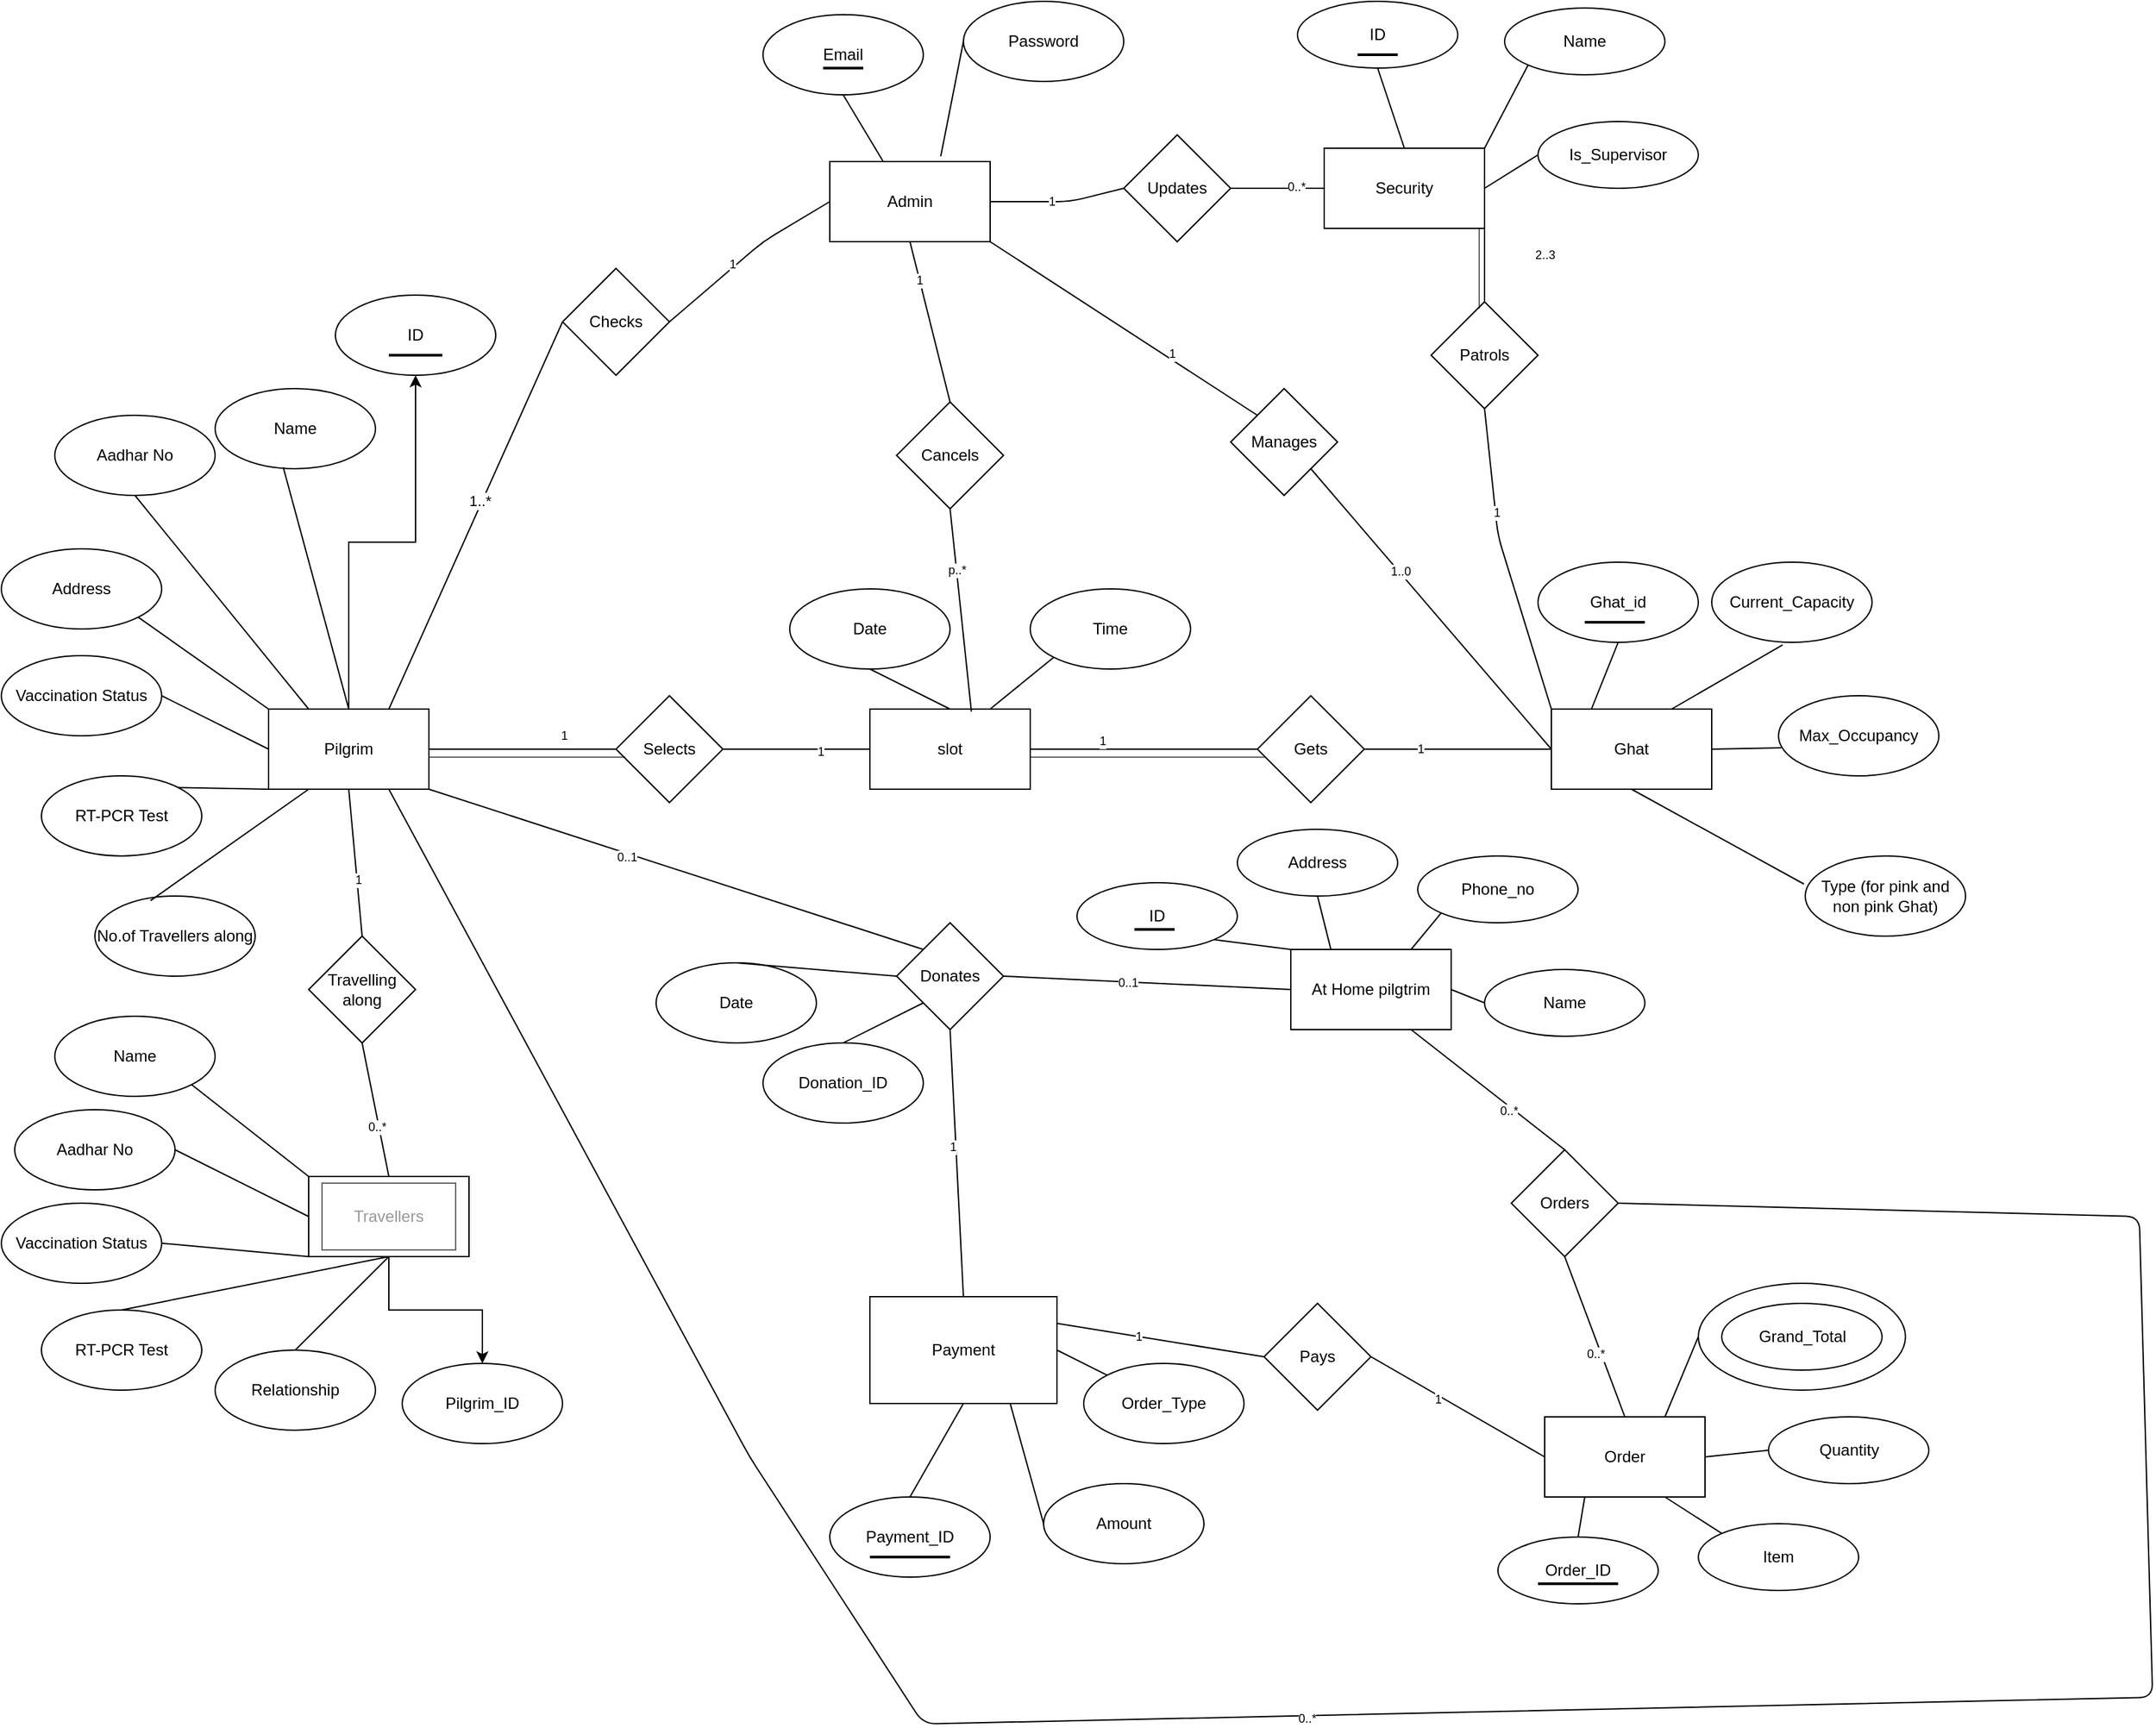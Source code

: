<mxfile version="15.2.9" type="device"><diagram id="xLj88S2SapZ2VVqxkcwq" name="Page-1"><mxGraphModel dx="2580" dy="2075" grid="1" gridSize="10" guides="1" tooltips="1" connect="1" arrows="1" fold="1" page="1" pageScale="1" pageWidth="850" pageHeight="1100" math="0" shadow="0"><root><mxCell id="0"/><mxCell id="1" parent="0"/><mxCell id="vniZsXTlsdc0SaxdSCzi-29" value="" style="edgeStyle=orthogonalEdgeStyle;rounded=0;orthogonalLoop=1;jettySize=auto;html=1;fontSize=9;" edge="1" parent="1" source="mpVSv5l8uAeKAfz1Bspx-7" target="vniZsXTlsdc0SaxdSCzi-28"><mxGeometry relative="1" as="geometry"/></mxCell><mxCell id="mpVSv5l8uAeKAfz1Bspx-7" value="Pilgrim" style="rounded=0;whiteSpace=wrap;html=1;" parent="1" vertex="1"><mxGeometry x="-620" y="180" width="120" height="60" as="geometry"/></mxCell><mxCell id="mpVSv5l8uAeKAfz1Bspx-8" value="Address" style="ellipse;whiteSpace=wrap;html=1;" parent="1" vertex="1"><mxGeometry x="-820" y="60" width="120" height="60" as="geometry"/></mxCell><mxCell id="mpVSv5l8uAeKAfz1Bspx-9" value="No.of Travellers along" style="ellipse;whiteSpace=wrap;html=1;" parent="1" vertex="1"><mxGeometry x="-750" y="320" width="120" height="60" as="geometry"/></mxCell><mxCell id="mpVSv5l8uAeKAfz1Bspx-10" value="RT-PCR Test" style="ellipse;whiteSpace=wrap;html=1;" parent="1" vertex="1"><mxGeometry x="-790" y="230" width="120" height="60" as="geometry"/></mxCell><mxCell id="mpVSv5l8uAeKAfz1Bspx-11" value="Vaccination Status" style="ellipse;whiteSpace=wrap;html=1;" parent="1" vertex="1"><mxGeometry x="-820" y="140" width="120" height="60" as="geometry"/></mxCell><mxCell id="mpVSv5l8uAeKAfz1Bspx-12" value="Aadhar No" style="ellipse;whiteSpace=wrap;html=1;" parent="1" vertex="1"><mxGeometry x="-780" y="-40" width="120" height="60" as="geometry"/></mxCell><mxCell id="mpVSv5l8uAeKAfz1Bspx-13" value="Name" style="ellipse;whiteSpace=wrap;html=1;" parent="1" vertex="1"><mxGeometry x="-660" y="-60" width="120" height="60" as="geometry"/></mxCell><mxCell id="mpVSv5l8uAeKAfz1Bspx-14" value="" style="endArrow=none;html=1;entryX=1;entryY=1;entryDx=0;entryDy=0;exitX=0;exitY=0;exitDx=0;exitDy=0;" parent="1" source="mpVSv5l8uAeKAfz1Bspx-7" target="mpVSv5l8uAeKAfz1Bspx-8" edge="1"><mxGeometry width="50" height="50" relative="1" as="geometry"><mxPoint x="-40" y="240" as="sourcePoint"/><mxPoint x="10" y="190" as="targetPoint"/></mxGeometry></mxCell><mxCell id="mpVSv5l8uAeKAfz1Bspx-15" value="" style="endArrow=none;html=1;entryX=0.5;entryY=1;entryDx=0;entryDy=0;exitX=0.25;exitY=0;exitDx=0;exitDy=0;" parent="1" source="mpVSv5l8uAeKAfz1Bspx-7" target="mpVSv5l8uAeKAfz1Bspx-12" edge="1"><mxGeometry width="50" height="50" relative="1" as="geometry"><mxPoint x="-330" y="200" as="sourcePoint"/><mxPoint x="-417.574" y="141.213" as="targetPoint"/></mxGeometry></mxCell><mxCell id="mpVSv5l8uAeKAfz1Bspx-16" value="" style="endArrow=none;html=1;entryX=0.425;entryY=0.983;entryDx=0;entryDy=0;exitX=0.5;exitY=0;exitDx=0;exitDy=0;entryPerimeter=0;" parent="1" source="mpVSv5l8uAeKAfz1Bspx-7" target="mpVSv5l8uAeKAfz1Bspx-13" edge="1"><mxGeometry width="50" height="50" relative="1" as="geometry"><mxPoint x="-320" y="210" as="sourcePoint"/><mxPoint x="-407.574" y="151.213" as="targetPoint"/></mxGeometry></mxCell><mxCell id="mpVSv5l8uAeKAfz1Bspx-17" value="" style="endArrow=none;html=1;entryX=1;entryY=0.5;entryDx=0;entryDy=0;exitX=0;exitY=0.5;exitDx=0;exitDy=0;" parent="1" source="mpVSv5l8uAeKAfz1Bspx-7" target="mpVSv5l8uAeKAfz1Bspx-11" edge="1"><mxGeometry width="50" height="50" relative="1" as="geometry"><mxPoint x="-310" y="220" as="sourcePoint"/><mxPoint x="-397.574" y="161.213" as="targetPoint"/></mxGeometry></mxCell><mxCell id="mpVSv5l8uAeKAfz1Bspx-18" value="" style="endArrow=none;html=1;entryX=1;entryY=0;entryDx=0;entryDy=0;exitX=0;exitY=1;exitDx=0;exitDy=0;" parent="1" source="mpVSv5l8uAeKAfz1Bspx-7" target="mpVSv5l8uAeKAfz1Bspx-10" edge="1"><mxGeometry width="50" height="50" relative="1" as="geometry"><mxPoint x="-300" y="230" as="sourcePoint"/><mxPoint x="-387.574" y="171.213" as="targetPoint"/></mxGeometry></mxCell><mxCell id="mpVSv5l8uAeKAfz1Bspx-19" value="" style="endArrow=none;html=1;entryX=0.25;entryY=1;entryDx=0;entryDy=0;exitX=0.347;exitY=0.057;exitDx=0;exitDy=0;exitPerimeter=0;" parent="1" source="mpVSv5l8uAeKAfz1Bspx-9" target="mpVSv5l8uAeKAfz1Bspx-7" edge="1"><mxGeometry width="50" height="50" relative="1" as="geometry"><mxPoint x="-290" y="240" as="sourcePoint"/><mxPoint x="-377.574" y="181.213" as="targetPoint"/></mxGeometry></mxCell><mxCell id="mpVSv5l8uAeKAfz1Bspx-20" value="Travelling along" style="rhombus;whiteSpace=wrap;html=1;" parent="1" vertex="1"><mxGeometry x="-590" y="350" width="80" height="80" as="geometry"/></mxCell><mxCell id="mpVSv5l8uAeKAfz1Bspx-21" value="" style="endArrow=none;html=1;entryX=0.5;entryY=1;entryDx=0;entryDy=0;exitX=0.5;exitY=0;exitDx=0;exitDy=0;" parent="1" source="mpVSv5l8uAeKAfz1Bspx-20" target="mpVSv5l8uAeKAfz1Bspx-7" edge="1"><mxGeometry width="50" height="50" relative="1" as="geometry"><mxPoint x="-310" y="250" as="sourcePoint"/><mxPoint x="-260" y="200" as="targetPoint"/></mxGeometry></mxCell><mxCell id="vniZsXTlsdc0SaxdSCzi-15" value="1" style="edgeLabel;html=1;align=center;verticalAlign=middle;resizable=0;points=[];fontSize=9;" vertex="1" connectable="0" parent="mpVSv5l8uAeKAfz1Bspx-21"><mxGeometry x="-0.227" y="-1" relative="1" as="geometry"><mxPoint as="offset"/></mxGeometry></mxCell><mxCell id="mpVSv5l8uAeKAfz1Bspx-22" value="" style="endArrow=none;html=1;entryX=0.5;entryY=1;entryDx=0;entryDy=0;exitX=0.5;exitY=0;exitDx=0;exitDy=0;" parent="1" source="mpVSv5l8uAeKAfz1Bspx-23" target="mpVSv5l8uAeKAfz1Bspx-20" edge="1"><mxGeometry width="50" height="50" relative="1" as="geometry"><mxPoint x="-290" y="560" as="sourcePoint"/><mxPoint x="-260" y="360" as="targetPoint"/></mxGeometry></mxCell><mxCell id="vniZsXTlsdc0SaxdSCzi-16" value="0..*" style="edgeLabel;html=1;align=center;verticalAlign=middle;resizable=0;points=[];fontSize=9;" vertex="1" connectable="0" parent="mpVSv5l8uAeKAfz1Bspx-22"><mxGeometry x="-0.225" y="2" relative="1" as="geometry"><mxPoint y="1" as="offset"/></mxGeometry></mxCell><mxCell id="vniZsXTlsdc0SaxdSCzi-34" value="" style="edgeStyle=orthogonalEdgeStyle;rounded=0;orthogonalLoop=1;jettySize=auto;html=1;fontSize=9;" edge="1" parent="1" source="mpVSv5l8uAeKAfz1Bspx-23" target="vniZsXTlsdc0SaxdSCzi-33"><mxGeometry relative="1" as="geometry"/></mxCell><mxCell id="mpVSv5l8uAeKAfz1Bspx-23" value="Travellers" style="rounded=0;whiteSpace=wrap;html=1;" parent="1" vertex="1"><mxGeometry x="-590" y="530" width="120" height="60" as="geometry"/></mxCell><mxCell id="mpVSv5l8uAeKAfz1Bspx-24" value="Name" style="ellipse;whiteSpace=wrap;html=1;" parent="1" vertex="1"><mxGeometry x="-780" y="410" width="120" height="60" as="geometry"/></mxCell><mxCell id="mpVSv5l8uAeKAfz1Bspx-25" value="Aadhar No" style="ellipse;whiteSpace=wrap;html=1;" parent="1" vertex="1"><mxGeometry x="-810" y="480" width="120" height="60" as="geometry"/></mxCell><mxCell id="mpVSv5l8uAeKAfz1Bspx-26" value="Vaccination Status" style="ellipse;whiteSpace=wrap;html=1;" parent="1" vertex="1"><mxGeometry x="-820" y="550" width="120" height="60" as="geometry"/></mxCell><mxCell id="mpVSv5l8uAeKAfz1Bspx-27" value="RT-PCR Test" style="ellipse;whiteSpace=wrap;html=1;" parent="1" vertex="1"><mxGeometry x="-790" y="630" width="120" height="60" as="geometry"/></mxCell><mxCell id="mpVSv5l8uAeKAfz1Bspx-28" value="Relationship" style="ellipse;whiteSpace=wrap;html=1;" parent="1" vertex="1"><mxGeometry x="-660" y="660" width="120" height="60" as="geometry"/></mxCell><mxCell id="mpVSv5l8uAeKAfz1Bspx-29" value="" style="endArrow=none;html=1;entryX=1;entryY=1;entryDx=0;entryDy=0;exitX=0;exitY=0;exitDx=0;exitDy=0;" parent="1" source="mpVSv5l8uAeKAfz1Bspx-23" target="mpVSv5l8uAeKAfz1Bspx-24" edge="1"><mxGeometry width="50" height="50" relative="1" as="geometry"><mxPoint x="-568.36" y="303.42" as="sourcePoint"/><mxPoint x="-520" y="230" as="targetPoint"/></mxGeometry></mxCell><mxCell id="mpVSv5l8uAeKAfz1Bspx-30" value="" style="endArrow=none;html=1;entryX=1;entryY=0.5;entryDx=0;entryDy=0;exitX=0;exitY=0.5;exitDx=0;exitDy=0;" parent="1" source="mpVSv5l8uAeKAfz1Bspx-23" target="mpVSv5l8uAeKAfz1Bspx-25" edge="1"><mxGeometry width="50" height="50" relative="1" as="geometry"><mxPoint x="-558.36" y="313.42" as="sourcePoint"/><mxPoint x="-510" y="240" as="targetPoint"/></mxGeometry></mxCell><mxCell id="mpVSv5l8uAeKAfz1Bspx-31" value="" style="endArrow=none;html=1;entryX=0;entryY=1;entryDx=0;entryDy=0;exitX=1;exitY=0.5;exitDx=0;exitDy=0;" parent="1" source="mpVSv5l8uAeKAfz1Bspx-26" target="mpVSv5l8uAeKAfz1Bspx-23" edge="1"><mxGeometry width="50" height="50" relative="1" as="geometry"><mxPoint x="-548.36" y="323.42" as="sourcePoint"/><mxPoint x="-500" y="250" as="targetPoint"/></mxGeometry></mxCell><mxCell id="mpVSv5l8uAeKAfz1Bspx-32" value="" style="endArrow=none;html=1;entryX=0.5;entryY=1;entryDx=0;entryDy=0;exitX=0.5;exitY=0;exitDx=0;exitDy=0;" parent="1" source="mpVSv5l8uAeKAfz1Bspx-27" target="mpVSv5l8uAeKAfz1Bspx-23" edge="1"><mxGeometry width="50" height="50" relative="1" as="geometry"><mxPoint x="-538.36" y="333.42" as="sourcePoint"/><mxPoint x="-490" y="260" as="targetPoint"/></mxGeometry></mxCell><mxCell id="mpVSv5l8uAeKAfz1Bspx-33" value="" style="endArrow=none;html=1;entryX=0.5;entryY=0;entryDx=0;entryDy=0;exitX=0.5;exitY=1;exitDx=0;exitDy=0;" parent="1" source="mpVSv5l8uAeKAfz1Bspx-23" target="mpVSv5l8uAeKAfz1Bspx-28" edge="1"><mxGeometry width="50" height="50" relative="1" as="geometry"><mxPoint x="-530" y="590" as="sourcePoint"/><mxPoint x="-600" y="670" as="targetPoint"/></mxGeometry></mxCell><mxCell id="mpVSv5l8uAeKAfz1Bspx-34" value="Selects" style="rhombus;whiteSpace=wrap;html=1;" parent="1" vertex="1"><mxGeometry x="-360" y="170" width="80" height="80" as="geometry"/></mxCell><mxCell id="mpVSv5l8uAeKAfz1Bspx-35" value="" style="endArrow=none;html=1;entryX=1;entryY=0.5;entryDx=0;entryDy=0;exitX=0;exitY=0.5;exitDx=0;exitDy=0;" parent="1" source="mpVSv5l8uAeKAfz1Bspx-34" target="mpVSv5l8uAeKAfz1Bspx-7" edge="1"><mxGeometry width="50" height="50" relative="1" as="geometry"><mxPoint x="-568.36" y="303.42" as="sourcePoint"/><mxPoint x="-520" y="230" as="targetPoint"/></mxGeometry></mxCell><mxCell id="vniZsXTlsdc0SaxdSCzi-11" value="1" style="edgeLabel;html=1;align=center;verticalAlign=middle;resizable=0;points=[];fontSize=9;" vertex="1" connectable="0" parent="mpVSv5l8uAeKAfz1Bspx-35"><mxGeometry x="-0.406" y="-3" relative="1" as="geometry"><mxPoint x="2" y="-7" as="offset"/></mxGeometry></mxCell><mxCell id="mpVSv5l8uAeKAfz1Bspx-36" value="" style="endArrow=none;html=1;entryX=1;entryY=0.5;entryDx=0;entryDy=0;exitX=0;exitY=0.5;exitDx=0;exitDy=0;" parent="1" source="mpVSv5l8uAeKAfz1Bspx-37" target="mpVSv5l8uAeKAfz1Bspx-34" edge="1"><mxGeometry width="50" height="50" relative="1" as="geometry"><mxPoint x="-190" y="210" as="sourcePoint"/><mxPoint x="-510" y="240" as="targetPoint"/></mxGeometry></mxCell><mxCell id="vniZsXTlsdc0SaxdSCzi-12" value="1" style="edgeLabel;html=1;align=center;verticalAlign=middle;resizable=0;points=[];fontSize=9;" vertex="1" connectable="0" parent="mpVSv5l8uAeKAfz1Bspx-36"><mxGeometry x="-0.322" y="2" relative="1" as="geometry"><mxPoint as="offset"/></mxGeometry></mxCell><mxCell id="mpVSv5l8uAeKAfz1Bspx-37" value="slot" style="rounded=0;whiteSpace=wrap;html=1;" parent="1" vertex="1"><mxGeometry x="-170" y="180" width="120" height="60" as="geometry"/></mxCell><mxCell id="mpVSv5l8uAeKAfz1Bspx-38" value="Date" style="ellipse;whiteSpace=wrap;html=1;" parent="1" vertex="1"><mxGeometry x="-230" y="90" width="120" height="60" as="geometry"/></mxCell><mxCell id="mpVSv5l8uAeKAfz1Bspx-39" value="Time" style="ellipse;whiteSpace=wrap;html=1;" parent="1" vertex="1"><mxGeometry x="-50" y="90" width="120" height="60" as="geometry"/></mxCell><mxCell id="mpVSv5l8uAeKAfz1Bspx-40" value="" style="endArrow=none;html=1;entryX=0.5;entryY=1;entryDx=0;entryDy=0;exitX=0.5;exitY=0;exitDx=0;exitDy=0;" parent="1" source="mpVSv5l8uAeKAfz1Bspx-37" target="mpVSv5l8uAeKAfz1Bspx-38" edge="1"><mxGeometry width="50" height="50" relative="1" as="geometry"><mxPoint x="-460" y="170" as="sourcePoint"/><mxPoint x="-412.426" y="131.213" as="targetPoint"/></mxGeometry></mxCell><mxCell id="mpVSv5l8uAeKAfz1Bspx-41" value="" style="endArrow=none;html=1;entryX=0;entryY=1;entryDx=0;entryDy=0;exitX=0.75;exitY=0;exitDx=0;exitDy=0;" parent="1" source="mpVSv5l8uAeKAfz1Bspx-37" target="mpVSv5l8uAeKAfz1Bspx-39" edge="1"><mxGeometry width="50" height="50" relative="1" as="geometry"><mxPoint x="-450" y="180" as="sourcePoint"/><mxPoint x="-402.426" y="141.213" as="targetPoint"/></mxGeometry></mxCell><mxCell id="mpVSv5l8uAeKAfz1Bspx-42" value="Admin" style="rounded=0;whiteSpace=wrap;html=1;" parent="1" vertex="1"><mxGeometry x="-200" y="-230" width="120" height="60" as="geometry"/></mxCell><mxCell id="mpVSv5l8uAeKAfz1Bspx-43" value="Email" style="ellipse;whiteSpace=wrap;html=1;" parent="1" vertex="1"><mxGeometry x="-250" y="-340" width="120" height="60" as="geometry"/></mxCell><mxCell id="mpVSv5l8uAeKAfz1Bspx-44" value="Password" style="ellipse;whiteSpace=wrap;html=1;" parent="1" vertex="1"><mxGeometry x="-100" y="-350" width="120" height="60" as="geometry"/></mxCell><mxCell id="mpVSv5l8uAeKAfz1Bspx-45" value="" style="endArrow=none;html=1;exitX=0.5;exitY=1;exitDx=0;exitDy=0;" parent="1" source="mpVSv5l8uAeKAfz1Bspx-43" edge="1"><mxGeometry width="50" height="50" relative="1" as="geometry"><mxPoint x="-180" y="220" as="sourcePoint"/><mxPoint x="-160" y="-230" as="targetPoint"/></mxGeometry></mxCell><mxCell id="mpVSv5l8uAeKAfz1Bspx-46" value="" style="endArrow=none;html=1;exitX=0;exitY=0.5;exitDx=0;exitDy=0;entryX=0.692;entryY=-0.067;entryDx=0;entryDy=0;entryPerimeter=0;" parent="1" source="mpVSv5l8uAeKAfz1Bspx-44" target="mpVSv5l8uAeKAfz1Bspx-42" edge="1"><mxGeometry width="50" height="50" relative="1" as="geometry"><mxPoint x="-170" y="230" as="sourcePoint"/><mxPoint x="-117" y="-260" as="targetPoint"/></mxGeometry></mxCell><mxCell id="mpVSv5l8uAeKAfz1Bspx-47" value="Checks" style="rhombus;whiteSpace=wrap;html=1;" parent="1" vertex="1"><mxGeometry x="-400" y="-150" width="80" height="80" as="geometry"/></mxCell><mxCell id="mpVSv5l8uAeKAfz1Bspx-51" value="" style="endArrow=none;html=1;entryX=1;entryY=0.5;entryDx=0;entryDy=0;exitX=0;exitY=0.5;exitDx=0;exitDy=0;" parent="1" source="mpVSv5l8uAeKAfz1Bspx-42" target="mpVSv5l8uAeKAfz1Bspx-47" edge="1"><mxGeometry width="50" height="50" relative="1" as="geometry"><mxPoint x="-160" y="240" as="sourcePoint"/><mxPoint x="-220" y="240" as="targetPoint"/><Array as="points"><mxPoint x="-250" y="-170"/></Array></mxGeometry></mxCell><mxCell id="vniZsXTlsdc0SaxdSCzi-1" value="1" style="edgeLabel;html=1;align=center;verticalAlign=middle;resizable=0;points=[];fontSize=9;" vertex="1" connectable="0" parent="mpVSv5l8uAeKAfz1Bspx-51"><mxGeometry x="0.158" y="-2" relative="1" as="geometry"><mxPoint as="offset"/></mxGeometry></mxCell><mxCell id="mpVSv5l8uAeKAfz1Bspx-52" value="" style="endArrow=none;html=1;exitX=0.75;exitY=0;exitDx=0;exitDy=0;entryX=0;entryY=0.5;entryDx=0;entryDy=0;" parent="1" source="mpVSv5l8uAeKAfz1Bspx-7" target="mpVSv5l8uAeKAfz1Bspx-47" edge="1"><mxGeometry width="50" height="50" relative="1" as="geometry"><mxPoint x="-150" y="250" as="sourcePoint"/><mxPoint x="-210" y="250" as="targetPoint"/></mxGeometry></mxCell><mxCell id="vniZsXTlsdc0SaxdSCzi-2" value="&lt;font style=&quot;font-size: 11px&quot;&gt;1..*&lt;/font&gt;" style="edgeLabel;html=1;align=center;verticalAlign=middle;resizable=0;points=[];fontSize=9;" vertex="1" connectable="0" parent="mpVSv5l8uAeKAfz1Bspx-52"><mxGeometry x="0.074" y="2" relative="1" as="geometry"><mxPoint as="offset"/></mxGeometry></mxCell><mxCell id="IW15m-HlEWw7zOgPFWMC-1" value="" style="rhombus;whiteSpace=wrap;html=1;" parent="1" vertex="1"><mxGeometry x="120" y="170" width="80" height="80" as="geometry"/></mxCell><mxCell id="IW15m-HlEWw7zOgPFWMC-2" value="Ghat" style="rounded=0;whiteSpace=wrap;html=1;" parent="1" vertex="1"><mxGeometry x="340" y="180" width="120" height="60" as="geometry"/></mxCell><mxCell id="IW15m-HlEWw7zOgPFWMC-3" value="Gets" style="text;html=1;strokeColor=none;fillColor=none;align=center;verticalAlign=middle;whiteSpace=wrap;rounded=0;" parent="1" vertex="1"><mxGeometry x="140" y="200" width="40" height="20" as="geometry"/></mxCell><mxCell id="IW15m-HlEWw7zOgPFWMC-4" value="" style="endArrow=none;html=1;exitX=1;exitY=0.5;exitDx=0;exitDy=0;entryX=0;entryY=0.5;entryDx=0;entryDy=0;" parent="1" source="mpVSv5l8uAeKAfz1Bspx-37" target="IW15m-HlEWw7zOgPFWMC-1" edge="1"><mxGeometry width="50" height="50" relative="1" as="geometry"><mxPoint x="140" y="450" as="sourcePoint"/><mxPoint x="110" y="210" as="targetPoint"/></mxGeometry></mxCell><mxCell id="vniZsXTlsdc0SaxdSCzi-13" value="1" style="edgeLabel;html=1;align=center;verticalAlign=middle;resizable=0;points=[];fontSize=9;" vertex="1" connectable="0" parent="IW15m-HlEWw7zOgPFWMC-4"><mxGeometry x="-0.363" y="1" relative="1" as="geometry"><mxPoint y="-5" as="offset"/></mxGeometry></mxCell><mxCell id="IW15m-HlEWw7zOgPFWMC-5" value="" style="endArrow=none;html=1;exitX=1;exitY=0.5;exitDx=0;exitDy=0;entryX=0;entryY=0.5;entryDx=0;entryDy=0;" parent="1" source="IW15m-HlEWw7zOgPFWMC-1" target="IW15m-HlEWw7zOgPFWMC-2" edge="1"><mxGeometry width="50" height="50" relative="1" as="geometry"><mxPoint x="-60" y="220" as="sourcePoint"/><mxPoint x="130" y="220" as="targetPoint"/></mxGeometry></mxCell><mxCell id="vniZsXTlsdc0SaxdSCzi-14" value="1" style="edgeLabel;html=1;align=center;verticalAlign=middle;resizable=0;points=[];fontSize=9;" vertex="1" connectable="0" parent="IW15m-HlEWw7zOgPFWMC-5"><mxGeometry x="-0.41" relative="1" as="geometry"><mxPoint as="offset"/></mxGeometry></mxCell><mxCell id="IW15m-HlEWw7zOgPFWMC-6" value="Ghat_id" style="ellipse;whiteSpace=wrap;html=1;" parent="1" vertex="1"><mxGeometry x="330" y="70" width="120" height="60" as="geometry"/></mxCell><mxCell id="IW15m-HlEWw7zOgPFWMC-7" value="Type (for pink and non pink Ghat)" style="ellipse;whiteSpace=wrap;html=1;" parent="1" vertex="1"><mxGeometry x="530" y="290" width="120" height="60" as="geometry"/></mxCell><mxCell id="IW15m-HlEWw7zOgPFWMC-8" value="Max_Occupancy" style="ellipse;whiteSpace=wrap;html=1;" parent="1" vertex="1"><mxGeometry x="510" y="170" width="120" height="60" as="geometry"/></mxCell><mxCell id="IW15m-HlEWw7zOgPFWMC-9" value="Current_Capacity" style="ellipse;whiteSpace=wrap;html=1;" parent="1" vertex="1"><mxGeometry x="460" y="70" width="120" height="60" as="geometry"/></mxCell><mxCell id="IW15m-HlEWw7zOgPFWMC-10" value="" style="endArrow=none;html=1;exitX=0.25;exitY=0;exitDx=0;exitDy=0;entryX=0.5;entryY=1;entryDx=0;entryDy=0;" parent="1" source="IW15m-HlEWw7zOgPFWMC-2" target="IW15m-HlEWw7zOgPFWMC-6" edge="1"><mxGeometry width="50" height="50" relative="1" as="geometry"><mxPoint x="210" y="220" as="sourcePoint"/><mxPoint x="350" y="220" as="targetPoint"/></mxGeometry></mxCell><mxCell id="IW15m-HlEWw7zOgPFWMC-11" value="" style="endArrow=none;html=1;exitX=0.75;exitY=0;exitDx=0;exitDy=0;entryX=0.442;entryY=1.033;entryDx=0;entryDy=0;entryPerimeter=0;" parent="1" source="IW15m-HlEWw7zOgPFWMC-2" target="IW15m-HlEWw7zOgPFWMC-9" edge="1"><mxGeometry width="50" height="50" relative="1" as="geometry"><mxPoint x="220" y="230" as="sourcePoint"/><mxPoint x="370" y="150" as="targetPoint"/></mxGeometry></mxCell><mxCell id="IW15m-HlEWw7zOgPFWMC-12" value="" style="endArrow=none;html=1;exitX=0.5;exitY=1;exitDx=0;exitDy=0;entryX=-0.008;entryY=0.35;entryDx=0;entryDy=0;entryPerimeter=0;" parent="1" source="IW15m-HlEWw7zOgPFWMC-2" target="IW15m-HlEWw7zOgPFWMC-7" edge="1"><mxGeometry width="50" height="50" relative="1" as="geometry"><mxPoint x="380" y="190" as="sourcePoint"/><mxPoint x="370" y="150" as="targetPoint"/></mxGeometry></mxCell><mxCell id="IW15m-HlEWw7zOgPFWMC-13" value="" style="endArrow=none;html=1;exitX=1;exitY=0.5;exitDx=0;exitDy=0;entryX=0.017;entryY=0.65;entryDx=0;entryDy=0;entryPerimeter=0;" parent="1" source="IW15m-HlEWw7zOgPFWMC-2" target="IW15m-HlEWw7zOgPFWMC-8" edge="1"><mxGeometry width="50" height="50" relative="1" as="geometry"><mxPoint x="410" y="250" as="sourcePoint"/><mxPoint x="539.04" y="321" as="targetPoint"/></mxGeometry></mxCell><mxCell id="IW15m-HlEWw7zOgPFWMC-14" value="Manages" style="rhombus;whiteSpace=wrap;html=1;" parent="1" vertex="1"><mxGeometry x="100" y="-60" width="80" height="80" as="geometry"/></mxCell><mxCell id="IW15m-HlEWw7zOgPFWMC-15" value="" style="endArrow=none;html=1;entryX=0;entryY=0;entryDx=0;entryDy=0;exitX=1;exitY=1;exitDx=0;exitDy=0;" parent="1" source="mpVSv5l8uAeKAfz1Bspx-42" target="IW15m-HlEWw7zOgPFWMC-14" edge="1"><mxGeometry width="50" height="50" relative="1" as="geometry"><mxPoint x="-10" y="510" as="sourcePoint"/><mxPoint x="40" y="460" as="targetPoint"/></mxGeometry></mxCell><mxCell id="vniZsXTlsdc0SaxdSCzi-7" value="1" style="edgeLabel;html=1;align=center;verticalAlign=middle;resizable=0;points=[];fontSize=9;" vertex="1" connectable="0" parent="IW15m-HlEWw7zOgPFWMC-15"><mxGeometry x="0.333" y="4" relative="1" as="geometry"><mxPoint as="offset"/></mxGeometry></mxCell><mxCell id="IW15m-HlEWw7zOgPFWMC-16" value="" style="endArrow=none;html=1;entryX=0;entryY=0.5;entryDx=0;entryDy=0;exitX=1;exitY=1;exitDx=0;exitDy=0;" parent="1" source="IW15m-HlEWw7zOgPFWMC-14" target="IW15m-HlEWw7zOgPFWMC-2" edge="1"><mxGeometry width="50" height="50" relative="1" as="geometry"><mxPoint x="-120" y="490" as="sourcePoint"/><mxPoint x="90" y="410" as="targetPoint"/></mxGeometry></mxCell><mxCell id="vniZsXTlsdc0SaxdSCzi-8" value="1..0" style="edgeLabel;html=1;align=center;verticalAlign=middle;resizable=0;points=[];fontSize=9;" vertex="1" connectable="0" parent="IW15m-HlEWw7zOgPFWMC-16"><mxGeometry x="-0.26" relative="1" as="geometry"><mxPoint y="-1" as="offset"/></mxGeometry></mxCell><mxCell id="IW15m-HlEWw7zOgPFWMC-20" value="" style="endArrow=none;html=1;entryX=0.5;entryY=1;entryDx=0;entryDy=0;exitX=0.633;exitY=0.03;exitDx=0;exitDy=0;exitPerimeter=0;" parent="1" source="mpVSv5l8uAeKAfz1Bspx-37" target="IW15m-HlEWw7zOgPFWMC-21" edge="1"><mxGeometry width="50" height="50" relative="1" as="geometry"><mxPoint x="-160" y="180" as="sourcePoint"/><mxPoint x="-110" y="130" as="targetPoint"/><Array as="points"/></mxGeometry></mxCell><mxCell id="vniZsXTlsdc0SaxdSCzi-4" value="p..*" style="edgeLabel;html=1;align=center;verticalAlign=middle;resizable=0;points=[];fontSize=9;" vertex="1" connectable="0" parent="IW15m-HlEWw7zOgPFWMC-20"><mxGeometry x="0.413" y="1" relative="1" as="geometry"><mxPoint x="1" y="1" as="offset"/></mxGeometry></mxCell><mxCell id="IW15m-HlEWw7zOgPFWMC-22" value="" style="endArrow=none;html=1;entryX=0.5;entryY=1;entryDx=0;entryDy=0;exitX=0.5;exitY=0;exitDx=0;exitDy=0;" parent="1" source="IW15m-HlEWw7zOgPFWMC-21" target="mpVSv5l8uAeKAfz1Bspx-42" edge="1"><mxGeometry width="50" height="50" relative="1" as="geometry"><mxPoint x="-490" y="190" as="sourcePoint"/><mxPoint x="-200" y="-20" as="targetPoint"/></mxGeometry></mxCell><mxCell id="vniZsXTlsdc0SaxdSCzi-3" value="1" style="edgeLabel;html=1;align=center;verticalAlign=middle;resizable=0;points=[];fontSize=9;" vertex="1" connectable="0" parent="IW15m-HlEWw7zOgPFWMC-22"><mxGeometry x="0.52" relative="1" as="geometry"><mxPoint as="offset"/></mxGeometry></mxCell><mxCell id="IW15m-HlEWw7zOgPFWMC-24" value="" style="group" parent="1" vertex="1" connectable="0"><mxGeometry x="-150" y="-50" width="80" height="80" as="geometry"/></mxCell><mxCell id="IW15m-HlEWw7zOgPFWMC-21" value="" style="rhombus;whiteSpace=wrap;html=1;" parent="IW15m-HlEWw7zOgPFWMC-24" vertex="1"><mxGeometry width="80" height="80" as="geometry"/></mxCell><mxCell id="IW15m-HlEWw7zOgPFWMC-23" value="Cancels" style="text;html=1;strokeColor=none;fillColor=none;align=center;verticalAlign=middle;whiteSpace=wrap;rounded=0;" parent="IW15m-HlEWw7zOgPFWMC-24" vertex="1"><mxGeometry x="20" y="30" width="40" height="20" as="geometry"/></mxCell><mxCell id="IW15m-HlEWw7zOgPFWMC-32" value="Donates" style="rhombus;whiteSpace=wrap;html=1;" parent="1" vertex="1"><mxGeometry x="-150" y="340" width="80" height="80" as="geometry"/></mxCell><mxCell id="IW15m-HlEWw7zOgPFWMC-33" value="" style="endArrow=none;html=1;exitX=1;exitY=1;exitDx=0;exitDy=0;entryX=0;entryY=0;entryDx=0;entryDy=0;" parent="1" source="mpVSv5l8uAeKAfz1Bspx-7" target="IW15m-HlEWw7zOgPFWMC-32" edge="1"><mxGeometry width="50" height="50" relative="1" as="geometry"><mxPoint x="-120" y="490" as="sourcePoint"/><mxPoint x="-70" y="440" as="targetPoint"/></mxGeometry></mxCell><mxCell id="vniZsXTlsdc0SaxdSCzi-17" value="0..1" style="edgeLabel;html=1;align=center;verticalAlign=middle;resizable=0;points=[];fontSize=9;" vertex="1" connectable="0" parent="IW15m-HlEWw7zOgPFWMC-33"><mxGeometry x="-0.198" y="-3" relative="1" as="geometry"><mxPoint as="offset"/></mxGeometry></mxCell><mxCell id="IW15m-HlEWw7zOgPFWMC-34" value="" style="endArrow=none;html=1;entryX=0.5;entryY=0;entryDx=0;entryDy=0;exitX=0.5;exitY=1;exitDx=0;exitDy=0;" parent="1" source="IW15m-HlEWw7zOgPFWMC-32" target="IW15m-HlEWw7zOgPFWMC-39" edge="1"><mxGeometry width="50" height="50" relative="1" as="geometry"><mxPoint x="-110" y="420" as="sourcePoint"/><mxPoint x="-210" y="481" as="targetPoint"/></mxGeometry></mxCell><mxCell id="vniZsXTlsdc0SaxdSCzi-18" value="1" style="edgeLabel;html=1;align=center;verticalAlign=middle;resizable=0;points=[];fontSize=9;" vertex="1" connectable="0" parent="IW15m-HlEWw7zOgPFWMC-34"><mxGeometry x="-0.127" y="-3" relative="1" as="geometry"><mxPoint as="offset"/></mxGeometry></mxCell><mxCell id="IW15m-HlEWw7zOgPFWMC-35" value="Amount" style="ellipse;whiteSpace=wrap;html=1;" parent="1" vertex="1"><mxGeometry x="-40" y="760" width="120" height="60" as="geometry"/></mxCell><mxCell id="IW15m-HlEWw7zOgPFWMC-36" value="" style="endArrow=none;html=1;entryX=0;entryY=0.5;entryDx=0;entryDy=0;exitX=0.75;exitY=1;exitDx=0;exitDy=0;" parent="1" source="IW15m-HlEWw7zOgPFWMC-39" target="IW15m-HlEWw7zOgPFWMC-35" edge="1"><mxGeometry width="50" height="50" relative="1" as="geometry"><mxPoint x="-60" y="560" as="sourcePoint"/><mxPoint x="-65" y="200" as="targetPoint"/></mxGeometry></mxCell><mxCell id="IW15m-HlEWw7zOgPFWMC-37" value="Payment_ID" style="ellipse;whiteSpace=wrap;html=1;" parent="1" vertex="1"><mxGeometry x="-200" y="770" width="120" height="60" as="geometry"/></mxCell><mxCell id="IW15m-HlEWw7zOgPFWMC-38" value="" style="endArrow=none;html=1;exitX=0.5;exitY=0;exitDx=0;exitDy=0;entryX=0.5;entryY=1;entryDx=0;entryDy=0;" parent="1" source="IW15m-HlEWw7zOgPFWMC-37" target="IW15m-HlEWw7zOgPFWMC-39" edge="1"><mxGeometry width="50" height="50" relative="1" as="geometry"><mxPoint x="-120" y="490" as="sourcePoint"/><mxPoint x="-130" y="550" as="targetPoint"/></mxGeometry></mxCell><mxCell id="IW15m-HlEWw7zOgPFWMC-40" value="Payment" style="group" parent="1" vertex="1" connectable="0"><mxGeometry x="-170" y="620" width="140" height="80" as="geometry"/></mxCell><mxCell id="IW15m-HlEWw7zOgPFWMC-39" value="Payment" style="rounded=0;whiteSpace=wrap;html=1;" parent="IW15m-HlEWw7zOgPFWMC-40" vertex="1"><mxGeometry width="140" height="80" as="geometry"/></mxCell><mxCell id="SSXL09l0tPh4Gm79RpgZ-1" value="Security" style="rounded=0;whiteSpace=wrap;html=1;" parent="1" vertex="1"><mxGeometry x="170" y="-240" width="120" height="60" as="geometry"/></mxCell><mxCell id="SSXL09l0tPh4Gm79RpgZ-2" value="ID" style="ellipse;whiteSpace=wrap;html=1;" parent="1" vertex="1"><mxGeometry x="150" y="-350" width="120" height="50" as="geometry"/></mxCell><mxCell id="SSXL09l0tPh4Gm79RpgZ-3" value="Is_Supervisor" style="ellipse;whiteSpace=wrap;html=1;" parent="1" vertex="1"><mxGeometry x="330" y="-260" width="120" height="50" as="geometry"/></mxCell><mxCell id="SSXL09l0tPh4Gm79RpgZ-4" value="Name" style="ellipse;whiteSpace=wrap;html=1;" parent="1" vertex="1"><mxGeometry x="305" y="-345" width="120" height="50" as="geometry"/></mxCell><mxCell id="SSXL09l0tPh4Gm79RpgZ-5" value="" style="endArrow=none;html=1;exitX=0.5;exitY=1;exitDx=0;exitDy=0;entryX=0.5;entryY=0;entryDx=0;entryDy=0;" parent="1" source="SSXL09l0tPh4Gm79RpgZ-2" target="SSXL09l0tPh4Gm79RpgZ-1" edge="1"><mxGeometry width="50" height="50" relative="1" as="geometry"><mxPoint x="-180" y="-270.0" as="sourcePoint"/><mxPoint x="-150" y="-220.0" as="targetPoint"/></mxGeometry></mxCell><mxCell id="SSXL09l0tPh4Gm79RpgZ-6" value="" style="endArrow=none;html=1;exitX=0;exitY=1;exitDx=0;exitDy=0;entryX=1;entryY=0;entryDx=0;entryDy=0;" parent="1" source="SSXL09l0tPh4Gm79RpgZ-4" target="SSXL09l0tPh4Gm79RpgZ-1" edge="1"><mxGeometry width="50" height="50" relative="1" as="geometry"><mxPoint x="-170" y="-260.0" as="sourcePoint"/><mxPoint x="-140" y="-210.0" as="targetPoint"/></mxGeometry></mxCell><mxCell id="SSXL09l0tPh4Gm79RpgZ-7" value="" style="endArrow=none;html=1;exitX=0;exitY=0.5;exitDx=0;exitDy=0;entryX=1;entryY=0.5;entryDx=0;entryDy=0;" parent="1" source="SSXL09l0tPh4Gm79RpgZ-3" target="SSXL09l0tPh4Gm79RpgZ-1" edge="1"><mxGeometry width="50" height="50" relative="1" as="geometry"><mxPoint x="-160" y="-250.0" as="sourcePoint"/><mxPoint x="-130" y="-200.0" as="targetPoint"/></mxGeometry></mxCell><mxCell id="SSXL09l0tPh4Gm79RpgZ-8" value="Order" style="rounded=0;whiteSpace=wrap;html=1;" parent="1" vertex="1"><mxGeometry x="335" y="710" width="120" height="60" as="geometry"/></mxCell><mxCell id="SSXL09l0tPh4Gm79RpgZ-10" value="Grand_Total" style="ellipse;whiteSpace=wrap;html=1;" parent="1" vertex="1"><mxGeometry x="467.5" y="625" width="120" height="50" as="geometry"/></mxCell><mxCell id="SSXL09l0tPh4Gm79RpgZ-11" value="Item" style="ellipse;whiteSpace=wrap;html=1;" parent="1" vertex="1"><mxGeometry x="450" y="790" width="120" height="50" as="geometry"/></mxCell><mxCell id="SSXL09l0tPh4Gm79RpgZ-12" value="Quantity" style="ellipse;whiteSpace=wrap;html=1;" parent="1" vertex="1"><mxGeometry x="502.5" y="710" width="120" height="50" as="geometry"/></mxCell><mxCell id="SSXL09l0tPh4Gm79RpgZ-13" value="Order_ID" style="ellipse;whiteSpace=wrap;html=1;" parent="1" vertex="1"><mxGeometry x="300" y="800" width="120" height="50" as="geometry"/></mxCell><mxCell id="SSXL09l0tPh4Gm79RpgZ-15" value="Donation_ID" style="ellipse;whiteSpace=wrap;html=1;" parent="1" vertex="1"><mxGeometry x="-250" y="430" width="120" height="60" as="geometry"/></mxCell><mxCell id="SSXL09l0tPh4Gm79RpgZ-17" value="Date" style="ellipse;whiteSpace=wrap;html=1;" parent="1" vertex="1"><mxGeometry x="-330" y="370" width="120" height="60" as="geometry"/></mxCell><mxCell id="SSXL09l0tPh4Gm79RpgZ-19" value="" style="endArrow=none;html=1;exitX=0;exitY=1;exitDx=0;exitDy=0;entryX=0.5;entryY=0;entryDx=0;entryDy=0;" parent="1" source="IW15m-HlEWw7zOgPFWMC-32" target="SSXL09l0tPh4Gm79RpgZ-15" edge="1"><mxGeometry width="50" height="50" relative="1" as="geometry"><mxPoint x="-490" y="250" as="sourcePoint"/><mxPoint x="-370" y="380" as="targetPoint"/></mxGeometry></mxCell><mxCell id="SSXL09l0tPh4Gm79RpgZ-20" value="" style="endArrow=none;html=1;exitX=0.5;exitY=0;exitDx=0;exitDy=0;entryX=0;entryY=0.5;entryDx=0;entryDy=0;" parent="1" source="SSXL09l0tPh4Gm79RpgZ-17" target="IW15m-HlEWw7zOgPFWMC-32" edge="1"><mxGeometry width="50" height="50" relative="1" as="geometry"><mxPoint x="-480" y="260" as="sourcePoint"/><mxPoint x="-360" y="390" as="targetPoint"/></mxGeometry></mxCell><mxCell id="SSXL09l0tPh4Gm79RpgZ-21" value="Order_Type" style="ellipse;whiteSpace=wrap;html=1;" parent="1" vertex="1"><mxGeometry x="-10" y="670" width="120" height="60" as="geometry"/></mxCell><mxCell id="SSXL09l0tPh4Gm79RpgZ-25" value="" style="endArrow=none;html=1;exitX=0;exitY=0;exitDx=0;exitDy=0;entryX=1;entryY=0.5;entryDx=0;entryDy=0;" parent="1" source="SSXL09l0tPh4Gm79RpgZ-21" target="IW15m-HlEWw7zOgPFWMC-39" edge="1"><mxGeometry width="50" height="50" relative="1" as="geometry"><mxPoint x="-415" y="420" as="sourcePoint"/><mxPoint x="-350" y="400" as="targetPoint"/></mxGeometry></mxCell><mxCell id="SSXL09l0tPh4Gm79RpgZ-27" value="" style="ellipse;whiteSpace=wrap;html=1;fillColor=none;" parent="1" vertex="1"><mxGeometry x="450" y="610" width="155" height="80" as="geometry"/></mxCell><mxCell id="SSXL09l0tPh4Gm79RpgZ-28" value="At Home pilgtrim" style="rounded=0;whiteSpace=wrap;html=1;fillColor=none;" parent="1" vertex="1"><mxGeometry x="145" y="360" width="120" height="60" as="geometry"/></mxCell><mxCell id="SSXL09l0tPh4Gm79RpgZ-29" value="ID" style="ellipse;whiteSpace=wrap;html=1;" parent="1" vertex="1"><mxGeometry x="-15" y="310" width="120" height="50" as="geometry"/></mxCell><mxCell id="SSXL09l0tPh4Gm79RpgZ-30" value="Name" style="ellipse;whiteSpace=wrap;html=1;" parent="1" vertex="1"><mxGeometry x="290" y="375" width="120" height="50" as="geometry"/></mxCell><mxCell id="SSXL09l0tPh4Gm79RpgZ-31" value="Phone_no" style="ellipse;whiteSpace=wrap;html=1;" parent="1" vertex="1"><mxGeometry x="240" y="290" width="120" height="50" as="geometry"/></mxCell><mxCell id="SSXL09l0tPh4Gm79RpgZ-32" value="Address" style="ellipse;whiteSpace=wrap;html=1;" parent="1" vertex="1"><mxGeometry x="105" y="270" width="120" height="50" as="geometry"/></mxCell><mxCell id="SSXL09l0tPh4Gm79RpgZ-33" value="" style="endArrow=none;html=1;exitX=0;exitY=0.5;exitDx=0;exitDy=0;entryX=1;entryY=0.5;entryDx=0;entryDy=0;" parent="1" source="SSXL09l0tPh4Gm79RpgZ-28" target="IW15m-HlEWw7zOgPFWMC-32" edge="1"><mxGeometry width="50" height="50" relative="1" as="geometry"><mxPoint x="-260" y="380" as="sourcePoint"/><mxPoint x="-140" y="390" as="targetPoint"/></mxGeometry></mxCell><mxCell id="vniZsXTlsdc0SaxdSCzi-20" value="0..1" style="edgeLabel;html=1;align=center;verticalAlign=middle;resizable=0;points=[];fontSize=9;" vertex="1" connectable="0" parent="SSXL09l0tPh4Gm79RpgZ-33"><mxGeometry x="0.134" relative="1" as="geometry"><mxPoint as="offset"/></mxGeometry></mxCell><mxCell id="SSXL09l0tPh4Gm79RpgZ-35" value="Orders" style="rhombus;whiteSpace=wrap;html=1;fillColor=none;" parent="1" vertex="1"><mxGeometry x="310" y="510" width="80" height="80" as="geometry"/></mxCell><mxCell id="SSXL09l0tPh4Gm79RpgZ-36" value="" style="endArrow=none;html=1;exitX=0.75;exitY=1;exitDx=0;exitDy=0;entryX=0.5;entryY=0;entryDx=0;entryDy=0;" parent="1" source="SSXL09l0tPh4Gm79RpgZ-28" target="SSXL09l0tPh4Gm79RpgZ-35" edge="1"><mxGeometry width="50" height="50" relative="1" as="geometry"><mxPoint x="155" y="400" as="sourcePoint"/><mxPoint x="-60" y="390" as="targetPoint"/></mxGeometry></mxCell><mxCell id="vniZsXTlsdc0SaxdSCzi-21" value="0..*" style="edgeLabel;html=1;align=center;verticalAlign=middle;resizable=0;points=[];fontSize=9;" vertex="1" connectable="0" parent="SSXL09l0tPh4Gm79RpgZ-36"><mxGeometry x="0.298" y="-3" relative="1" as="geometry"><mxPoint as="offset"/></mxGeometry></mxCell><mxCell id="SSXL09l0tPh4Gm79RpgZ-37" value="" style="endArrow=none;html=1;exitX=0.5;exitY=0;exitDx=0;exitDy=0;entryX=0.5;entryY=1;entryDx=0;entryDy=0;" parent="1" source="SSXL09l0tPh4Gm79RpgZ-8" target="SSXL09l0tPh4Gm79RpgZ-35" edge="1"><mxGeometry width="50" height="50" relative="1" as="geometry"><mxPoint x="165" y="410" as="sourcePoint"/><mxPoint x="-50" y="400" as="targetPoint"/></mxGeometry></mxCell><mxCell id="vniZsXTlsdc0SaxdSCzi-22" value="0..*" style="edgeLabel;html=1;align=center;verticalAlign=middle;resizable=0;points=[];fontSize=9;" vertex="1" connectable="0" parent="SSXL09l0tPh4Gm79RpgZ-37"><mxGeometry x="-0.194" y="4" relative="1" as="geometry"><mxPoint as="offset"/></mxGeometry></mxCell><mxCell id="SSXL09l0tPh4Gm79RpgZ-41" value="" style="endArrow=none;html=1;entryX=0.75;entryY=1;entryDx=0;entryDy=0;exitX=1;exitY=0.5;exitDx=0;exitDy=0;" parent="1" source="SSXL09l0tPh4Gm79RpgZ-35" target="mpVSv5l8uAeKAfz1Bspx-7" edge="1"><mxGeometry width="50" height="50" relative="1" as="geometry"><mxPoint x="-520" y="380" as="sourcePoint"/><mxPoint x="-530" y="270" as="targetPoint"/><Array as="points"><mxPoint x="780" y="560"/><mxPoint x="790" y="920"/><mxPoint x="-130" y="940"/><mxPoint x="-260" y="740"/></Array></mxGeometry></mxCell><mxCell id="vniZsXTlsdc0SaxdSCzi-25" value="0..*" style="edgeLabel;html=1;align=center;verticalAlign=middle;resizable=0;points=[];fontSize=9;" vertex="1" connectable="0" parent="SSXL09l0tPh4Gm79RpgZ-41"><mxGeometry x="0.117" y="2" relative="1" as="geometry"><mxPoint as="offset"/></mxGeometry></mxCell><mxCell id="SSXL09l0tPh4Gm79RpgZ-42" value="" style="endArrow=none;html=1;exitX=0;exitY=0.5;exitDx=0;exitDy=0;entryX=0.75;entryY=0;entryDx=0;entryDy=0;" parent="1" source="SSXL09l0tPh4Gm79RpgZ-27" target="SSXL09l0tPh4Gm79RpgZ-8" edge="1"><mxGeometry width="50" height="50" relative="1" as="geometry"><mxPoint x="-120" y="410" as="sourcePoint"/><mxPoint x="-180" y="440" as="targetPoint"/></mxGeometry></mxCell><mxCell id="SSXL09l0tPh4Gm79RpgZ-43" value="" style="endArrow=none;html=1;exitX=0;exitY=0.5;exitDx=0;exitDy=0;entryX=1;entryY=0.5;entryDx=0;entryDy=0;" parent="1" source="SSXL09l0tPh4Gm79RpgZ-12" target="SSXL09l0tPh4Gm79RpgZ-8" edge="1"><mxGeometry width="50" height="50" relative="1" as="geometry"><mxPoint x="-110" y="420" as="sourcePoint"/><mxPoint x="-170" y="450" as="targetPoint"/></mxGeometry></mxCell><mxCell id="SSXL09l0tPh4Gm79RpgZ-44" value="" style="endArrow=none;html=1;exitX=0;exitY=0;exitDx=0;exitDy=0;entryX=0.75;entryY=1;entryDx=0;entryDy=0;" parent="1" source="SSXL09l0tPh4Gm79RpgZ-11" target="SSXL09l0tPh4Gm79RpgZ-8" edge="1"><mxGeometry width="50" height="50" relative="1" as="geometry"><mxPoint x="-100" y="430" as="sourcePoint"/><mxPoint x="-160" y="460" as="targetPoint"/></mxGeometry></mxCell><mxCell id="SSXL09l0tPh4Gm79RpgZ-45" value="" style="endArrow=none;html=1;exitX=0.25;exitY=1;exitDx=0;exitDy=0;entryX=0.5;entryY=0;entryDx=0;entryDy=0;" parent="1" source="SSXL09l0tPh4Gm79RpgZ-8" target="SSXL09l0tPh4Gm79RpgZ-13" edge="1"><mxGeometry width="50" height="50" relative="1" as="geometry"><mxPoint x="-90" y="440" as="sourcePoint"/><mxPoint x="-150" y="470" as="targetPoint"/></mxGeometry></mxCell><mxCell id="SSXL09l0tPh4Gm79RpgZ-46" value="Pays" style="rhombus;whiteSpace=wrap;html=1;fillColor=none;" parent="1" vertex="1"><mxGeometry x="125" y="625" width="80" height="80" as="geometry"/></mxCell><mxCell id="SSXL09l0tPh4Gm79RpgZ-48" value="" style="endArrow=none;html=1;exitX=0;exitY=0.5;exitDx=0;exitDy=0;entryX=1;entryY=0.5;entryDx=0;entryDy=0;" parent="1" source="SSXL09l0tPh4Gm79RpgZ-8" target="SSXL09l0tPh4Gm79RpgZ-46" edge="1"><mxGeometry width="50" height="50" relative="1" as="geometry"><mxPoint x="405" y="720" as="sourcePoint"/><mxPoint x="360" y="600" as="targetPoint"/></mxGeometry></mxCell><mxCell id="vniZsXTlsdc0SaxdSCzi-23" value="1" style="edgeLabel;html=1;align=center;verticalAlign=middle;resizable=0;points=[];fontSize=9;" vertex="1" connectable="0" parent="SSXL09l0tPh4Gm79RpgZ-48"><mxGeometry x="0.212" y="2" relative="1" as="geometry"><mxPoint as="offset"/></mxGeometry></mxCell><mxCell id="SSXL09l0tPh4Gm79RpgZ-49" value="" style="endArrow=none;html=1;exitX=1;exitY=0.25;exitDx=0;exitDy=0;entryX=0;entryY=0.5;entryDx=0;entryDy=0;" parent="1" source="IW15m-HlEWw7zOgPFWMC-39" target="SSXL09l0tPh4Gm79RpgZ-46" edge="1"><mxGeometry width="50" height="50" relative="1" as="geometry"><mxPoint x="415" y="730" as="sourcePoint"/><mxPoint x="370" y="610" as="targetPoint"/></mxGeometry></mxCell><mxCell id="vniZsXTlsdc0SaxdSCzi-24" value="1" style="edgeLabel;html=1;align=center;verticalAlign=middle;resizable=0;points=[];fontSize=9;" vertex="1" connectable="0" parent="SSXL09l0tPh4Gm79RpgZ-49"><mxGeometry x="-0.217" relative="1" as="geometry"><mxPoint as="offset"/></mxGeometry></mxCell><mxCell id="SSXL09l0tPh4Gm79RpgZ-50" value="" style="endArrow=none;html=1;exitX=0;exitY=0;exitDx=0;exitDy=0;entryX=1;entryY=1;entryDx=0;entryDy=0;" parent="1" source="SSXL09l0tPh4Gm79RpgZ-28" target="SSXL09l0tPh4Gm79RpgZ-29" edge="1"><mxGeometry width="50" height="50" relative="1" as="geometry"><mxPoint x="425" y="740" as="sourcePoint"/><mxPoint x="380" y="620" as="targetPoint"/></mxGeometry></mxCell><mxCell id="SSXL09l0tPh4Gm79RpgZ-51" value="" style="endArrow=none;html=1;exitX=0.25;exitY=0;exitDx=0;exitDy=0;entryX=0.5;entryY=1;entryDx=0;entryDy=0;" parent="1" source="SSXL09l0tPh4Gm79RpgZ-28" target="SSXL09l0tPh4Gm79RpgZ-32" edge="1"><mxGeometry width="50" height="50" relative="1" as="geometry"><mxPoint x="435" y="750" as="sourcePoint"/><mxPoint x="390" y="630" as="targetPoint"/></mxGeometry></mxCell><mxCell id="SSXL09l0tPh4Gm79RpgZ-52" value="" style="endArrow=none;html=1;exitX=0.75;exitY=0;exitDx=0;exitDy=0;entryX=0;entryY=1;entryDx=0;entryDy=0;" parent="1" source="SSXL09l0tPh4Gm79RpgZ-28" target="SSXL09l0tPh4Gm79RpgZ-31" edge="1"><mxGeometry width="50" height="50" relative="1" as="geometry"><mxPoint x="445" y="760" as="sourcePoint"/><mxPoint x="400" y="640" as="targetPoint"/></mxGeometry></mxCell><mxCell id="SSXL09l0tPh4Gm79RpgZ-53" value="" style="endArrow=none;html=1;exitX=1;exitY=0.5;exitDx=0;exitDy=0;entryX=0;entryY=0.5;entryDx=0;entryDy=0;" parent="1" source="SSXL09l0tPh4Gm79RpgZ-28" target="SSXL09l0tPh4Gm79RpgZ-30" edge="1"><mxGeometry width="50" height="50" relative="1" as="geometry"><mxPoint x="455" y="770" as="sourcePoint"/><mxPoint x="410" y="650" as="targetPoint"/></mxGeometry></mxCell><mxCell id="SSXL09l0tPh4Gm79RpgZ-54" value="Patrols" style="rhombus;whiteSpace=wrap;html=1;" parent="1" vertex="1"><mxGeometry x="250" y="-125" width="80" height="80" as="geometry"/></mxCell><mxCell id="SSXL09l0tPh4Gm79RpgZ-55" value="" style="endArrow=none;html=1;entryX=0.5;entryY=0;entryDx=0;entryDy=0;exitX=1;exitY=1;exitDx=0;exitDy=0;" parent="1" source="SSXL09l0tPh4Gm79RpgZ-1" target="SSXL09l0tPh4Gm79RpgZ-54" edge="1"><mxGeometry width="50" height="50" relative="1" as="geometry"><mxPoint x="190" y="-10.0" as="sourcePoint"/><mxPoint x="350" y="220" as="targetPoint"/></mxGeometry></mxCell><mxCell id="SSXL09l0tPh4Gm79RpgZ-56" value="" style="endArrow=none;html=1;entryX=0;entryY=0;entryDx=0;entryDy=0;exitX=0.5;exitY=1;exitDx=0;exitDy=0;" parent="1" source="SSXL09l0tPh4Gm79RpgZ-54" target="IW15m-HlEWw7zOgPFWMC-2" edge="1"><mxGeometry width="50" height="50" relative="1" as="geometry"><mxPoint x="200" y="-2.274e-13" as="sourcePoint"/><mxPoint x="360" y="230" as="targetPoint"/><Array as="points"><mxPoint x="300" y="50"/></Array></mxGeometry></mxCell><mxCell id="vniZsXTlsdc0SaxdSCzi-10" value="1" style="edgeLabel;html=1;align=center;verticalAlign=middle;resizable=0;points=[];fontSize=9;" vertex="1" connectable="0" parent="SSXL09l0tPh4Gm79RpgZ-56"><mxGeometry x="-0.326" relative="1" as="geometry"><mxPoint x="1" as="offset"/></mxGeometry></mxCell><mxCell id="SSXL09l0tPh4Gm79RpgZ-57" value="Updates" style="rhombus;whiteSpace=wrap;html=1;fillColor=none;" parent="1" vertex="1"><mxGeometry x="20" y="-250" width="80" height="80" as="geometry"/></mxCell><mxCell id="SSXL09l0tPh4Gm79RpgZ-58" value="" style="endArrow=none;html=1;entryX=1;entryY=0.5;entryDx=0;entryDy=0;exitX=0;exitY=0.5;exitDx=0;exitDy=0;" parent="1" source="SSXL09l0tPh4Gm79RpgZ-1" target="SSXL09l0tPh4Gm79RpgZ-57" edge="1"><mxGeometry width="50" height="50" relative="1" as="geometry"><mxPoint x="210" y="10.0" as="sourcePoint"/><mxPoint x="370" y="240" as="targetPoint"/></mxGeometry></mxCell><mxCell id="vniZsXTlsdc0SaxdSCzi-6" value="0..*" style="edgeLabel;html=1;align=center;verticalAlign=middle;resizable=0;points=[];fontSize=9;" vertex="1" connectable="0" parent="SSXL09l0tPh4Gm79RpgZ-58"><mxGeometry x="-0.384" y="-1" relative="1" as="geometry"><mxPoint as="offset"/></mxGeometry></mxCell><mxCell id="SSXL09l0tPh4Gm79RpgZ-59" value="" style="endArrow=none;html=1;entryX=1;entryY=0.5;entryDx=0;entryDy=0;exitX=0;exitY=0.5;exitDx=0;exitDy=0;" parent="1" source="SSXL09l0tPh4Gm79RpgZ-57" target="mpVSv5l8uAeKAfz1Bspx-42" edge="1"><mxGeometry width="50" height="50" relative="1" as="geometry"><mxPoint x="220" y="20.0" as="sourcePoint"/><mxPoint x="380" y="250" as="targetPoint"/><Array as="points"><mxPoint x="-20" y="-200"/></Array></mxGeometry></mxCell><mxCell id="vniZsXTlsdc0SaxdSCzi-5" value="1" style="edgeLabel;html=1;align=center;verticalAlign=middle;resizable=0;points=[];fontSize=9;" vertex="1" connectable="0" parent="SSXL09l0tPh4Gm79RpgZ-59"><mxGeometry x="0.1" relative="1" as="geometry"><mxPoint as="offset"/></mxGeometry></mxCell><mxCell id="vniZsXTlsdc0SaxdSCzi-9" value="2..3" style="text;html=1;align=center;verticalAlign=middle;resizable=0;points=[];autosize=1;strokeColor=none;fillColor=none;fontSize=9;" vertex="1" parent="1"><mxGeometry x="320" y="-170" width="30" height="20" as="geometry"/></mxCell><mxCell id="vniZsXTlsdc0SaxdSCzi-26" value="" style="line;strokeWidth=2;html=1;fontSize=9;fillColor=#FFFFFF;gradientColor=none;" vertex="1" parent="1"><mxGeometry x="28" y="340" width="30" height="10" as="geometry"/></mxCell><mxCell id="vniZsXTlsdc0SaxdSCzi-28" value="ID" style="ellipse;whiteSpace=wrap;html=1;rounded=0;" vertex="1" parent="1"><mxGeometry x="-570" y="-130" width="120" height="60" as="geometry"/></mxCell><mxCell id="vniZsXTlsdc0SaxdSCzi-30" value="" style="line;strokeWidth=2;html=1;fontSize=9;fillColor=#FFFFFF;gradientColor=none;" vertex="1" parent="1"><mxGeometry x="-530" y="-90" width="40" height="10" as="geometry"/></mxCell><mxCell id="vniZsXTlsdc0SaxdSCzi-33" value="Pilgrim_ID" style="ellipse;whiteSpace=wrap;html=1;rounded=0;" vertex="1" parent="1"><mxGeometry x="-520" y="670" width="120" height="60" as="geometry"/></mxCell><mxCell id="vniZsXTlsdc0SaxdSCzi-35" value="" style="rounded=0;whiteSpace=wrap;html=1;fontSize=9;strokeColor=default;fillColor=#FFFFFF;gradientColor=none;opacity=60;" vertex="1" parent="1"><mxGeometry x="-580" y="535" width="100" height="50" as="geometry"/></mxCell><mxCell id="vniZsXTlsdc0SaxdSCzi-36" value="" style="line;strokeWidth=2;html=1;fontSize=9;fillColor=#FFFFFF;gradientColor=none;" vertex="1" parent="1"><mxGeometry x="-205" y="-305" width="30" height="10" as="geometry"/></mxCell><mxCell id="vniZsXTlsdc0SaxdSCzi-37" value="" style="line;strokeWidth=2;html=1;fontSize=9;fillColor=#FFFFFF;gradientColor=none;" vertex="1" parent="1"><mxGeometry x="195" y="-315" width="30" height="10" as="geometry"/></mxCell><mxCell id="vniZsXTlsdc0SaxdSCzi-38" value="" style="line;strokeWidth=2;html=1;fontSize=9;fillColor=#FFFFFF;gradientColor=none;" vertex="1" parent="1"><mxGeometry x="365" y="110" width="45" height="10" as="geometry"/></mxCell><mxCell id="vniZsXTlsdc0SaxdSCzi-39" value="" style="line;strokeWidth=2;html=1;fontSize=9;fillColor=#FFFFFF;gradientColor=none;" vertex="1" parent="1"><mxGeometry x="-170" y="810" width="60" height="10" as="geometry"/></mxCell><mxCell id="vniZsXTlsdc0SaxdSCzi-40" value="" style="line;strokeWidth=2;html=1;fontSize=9;fillColor=#FFFFFF;gradientColor=none;" vertex="1" parent="1"><mxGeometry x="330" y="830" width="60" height="10" as="geometry"/></mxCell><mxCell id="vniZsXTlsdc0SaxdSCzi-41" value="" style="line;strokeWidth=1;fillColor=none;align=left;verticalAlign=middle;spacingTop=-1;spacingLeft=3;spacingRight=3;rotatable=0;labelPosition=right;points=[];portConstraint=eastwest;fontSize=9;opacity=60;" vertex="1" parent="1"><mxGeometry x="-500" y="212" width="147" height="8" as="geometry"/></mxCell><mxCell id="vniZsXTlsdc0SaxdSCzi-42" value="" style="line;strokeWidth=1;fillColor=none;align=left;verticalAlign=middle;spacingTop=-1;spacingLeft=3;spacingRight=3;rotatable=0;labelPosition=right;points=[];portConstraint=eastwest;fontSize=9;opacity=60;" vertex="1" parent="1"><mxGeometry x="-50" y="212" width="176" height="8" as="geometry"/></mxCell><mxCell id="vniZsXTlsdc0SaxdSCzi-43" value="" style="line;strokeWidth=1;fillColor=none;align=left;verticalAlign=middle;spacingTop=-1;spacingLeft=3;spacingRight=3;rotatable=0;labelPosition=right;points=[];portConstraint=eastwest;fontSize=9;opacity=60;direction=south;" vertex="1" parent="1"><mxGeometry x="282" y="-180" width="8" height="60" as="geometry"/></mxCell></root></mxGraphModel></diagram></mxfile>